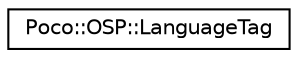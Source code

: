 digraph "Graphical Class Hierarchy"
{
 // LATEX_PDF_SIZE
  edge [fontname="Helvetica",fontsize="10",labelfontname="Helvetica",labelfontsize="10"];
  node [fontname="Helvetica",fontsize="10",shape=record];
  rankdir="LR";
  Node0 [label="Poco::OSP::LanguageTag",height=0.2,width=0.4,color="black", fillcolor="white", style="filled",URL="$classPoco_1_1OSP_1_1LanguageTag.html",tooltip=" "];
}
